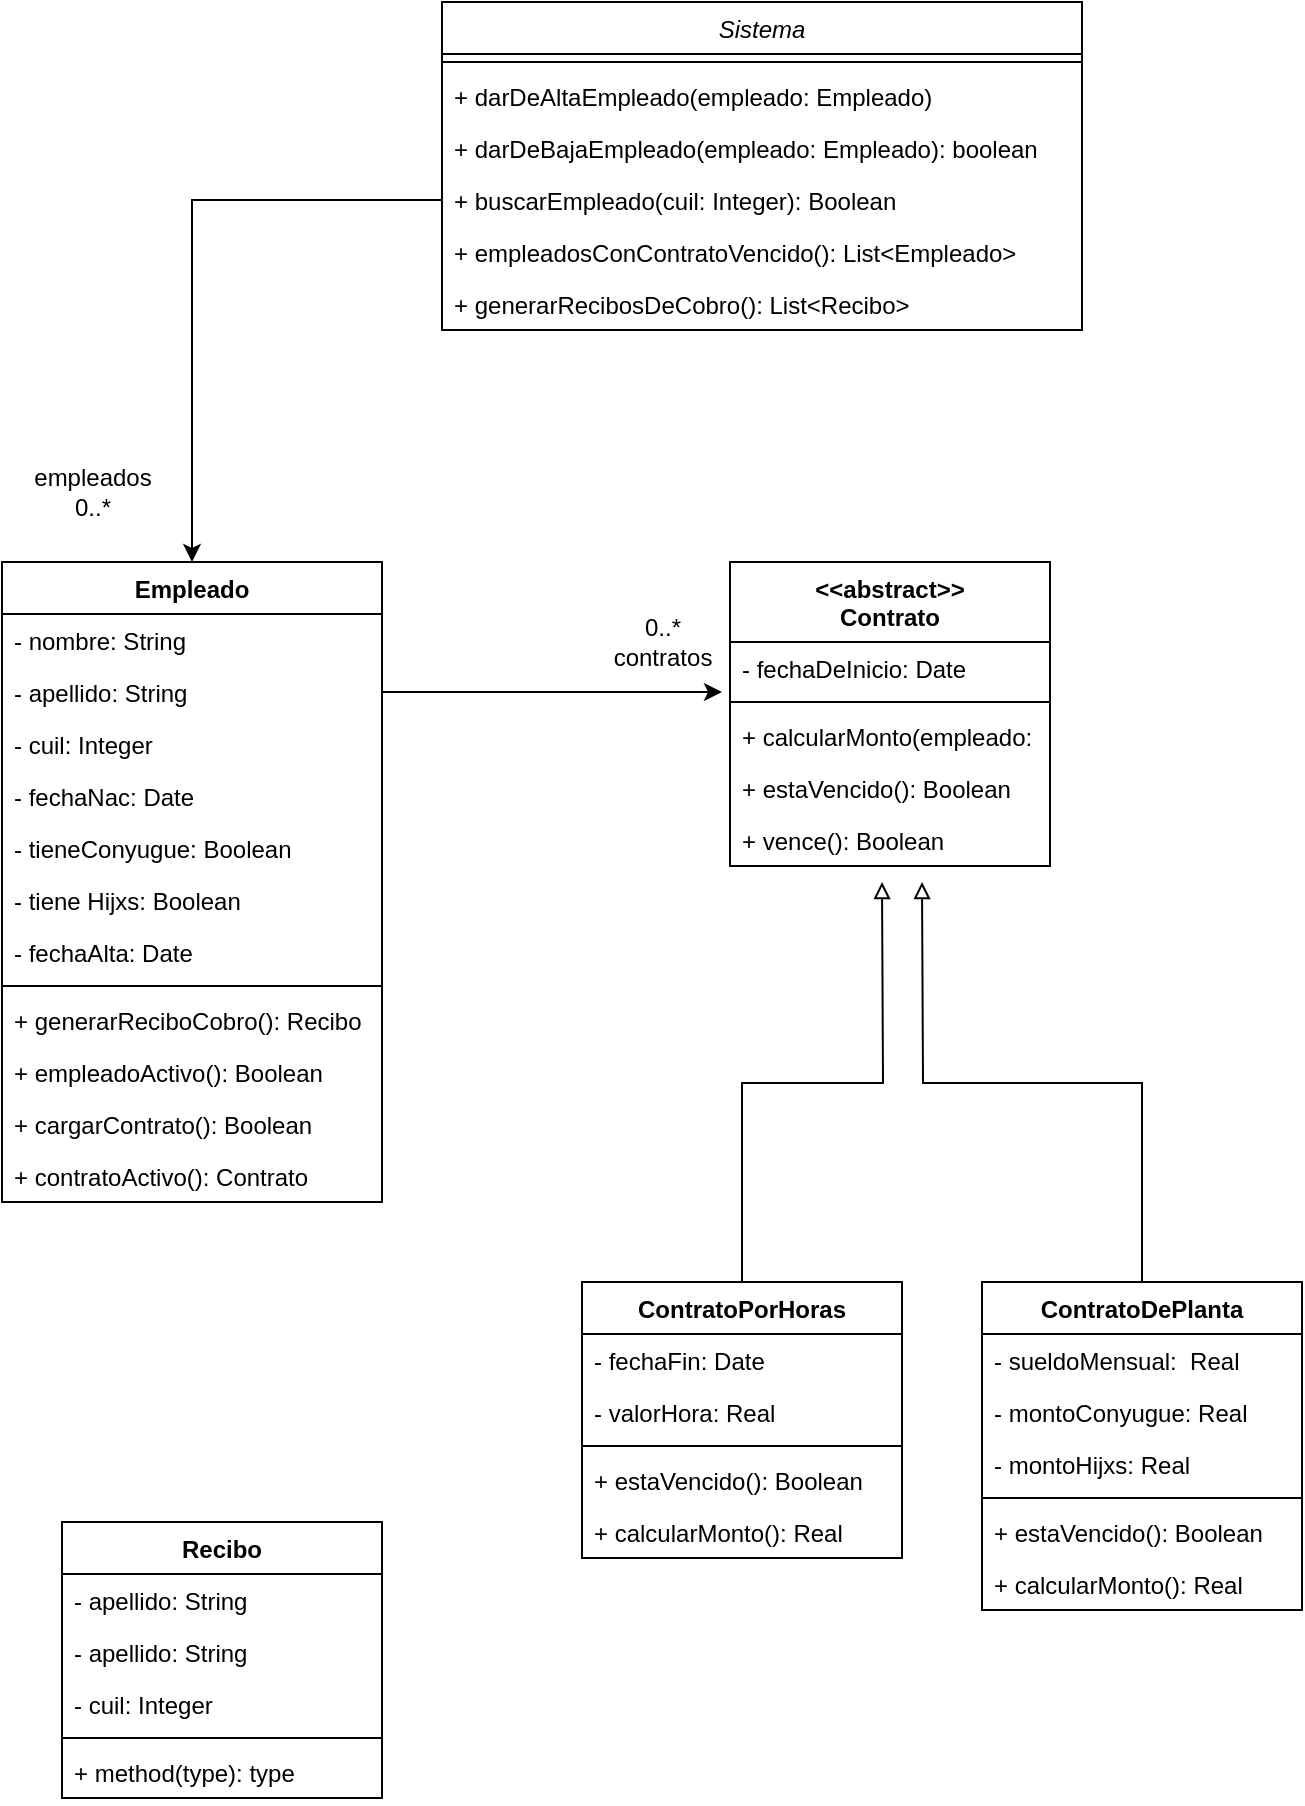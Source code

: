 <mxfile version="20.3.0" type="device"><diagram id="C5RBs43oDa-KdzZeNtuy" name="Page-1"><mxGraphModel dx="1038" dy="689" grid="1" gridSize="10" guides="1" tooltips="1" connect="1" arrows="1" fold="1" page="1" pageScale="1" pageWidth="827" pageHeight="1169" math="0" shadow="0"><root><mxCell id="WIyWlLk6GJQsqaUBKTNV-0"/><mxCell id="WIyWlLk6GJQsqaUBKTNV-1" parent="WIyWlLk6GJQsqaUBKTNV-0"/><mxCell id="zkfFHV4jXpPFQw0GAbJ--0" value="Sistema" style="swimlane;fontStyle=2;align=center;verticalAlign=top;childLayout=stackLayout;horizontal=1;startSize=26;horizontalStack=0;resizeParent=1;resizeLast=0;collapsible=1;marginBottom=0;rounded=0;shadow=0;strokeWidth=1;" parent="WIyWlLk6GJQsqaUBKTNV-1" vertex="1"><mxGeometry x="270" y="90" width="320" height="164" as="geometry"><mxRectangle x="230" y="140" width="160" height="26" as="alternateBounds"/></mxGeometry></mxCell><mxCell id="zkfFHV4jXpPFQw0GAbJ--4" value="" style="line;html=1;strokeWidth=1;align=left;verticalAlign=middle;spacingTop=-1;spacingLeft=3;spacingRight=3;rotatable=0;labelPosition=right;points=[];portConstraint=eastwest;" parent="zkfFHV4jXpPFQw0GAbJ--0" vertex="1"><mxGeometry y="26" width="320" height="8" as="geometry"/></mxCell><mxCell id="zkfFHV4jXpPFQw0GAbJ--5" value="+ darDeAltaEmpleado(empleado: Empleado)" style="text;align=left;verticalAlign=top;spacingLeft=4;spacingRight=4;overflow=hidden;rotatable=0;points=[[0,0.5],[1,0.5]];portConstraint=eastwest;" parent="zkfFHV4jXpPFQw0GAbJ--0" vertex="1"><mxGeometry y="34" width="320" height="26" as="geometry"/></mxCell><mxCell id="WkMQxn9xSiJNmZluqwqv-0" value="+ darDeBajaEmpleado(empleado: Empleado): boolean" style="text;align=left;verticalAlign=top;spacingLeft=4;spacingRight=4;overflow=hidden;rotatable=0;points=[[0,0.5],[1,0.5]];portConstraint=eastwest;" parent="zkfFHV4jXpPFQw0GAbJ--0" vertex="1"><mxGeometry y="60" width="320" height="26" as="geometry"/></mxCell><mxCell id="WkMQxn9xSiJNmZluqwqv-1" value="+ buscarEmpleado(cuil: Integer): Boolean" style="text;align=left;verticalAlign=top;spacingLeft=4;spacingRight=4;overflow=hidden;rotatable=0;points=[[0,0.5],[1,0.5]];portConstraint=eastwest;" parent="zkfFHV4jXpPFQw0GAbJ--0" vertex="1"><mxGeometry y="86" width="320" height="26" as="geometry"/></mxCell><mxCell id="WkMQxn9xSiJNmZluqwqv-3" value="+ empleadosConContratoVencido(): List&lt;Empleado&gt;" style="text;align=left;verticalAlign=top;spacingLeft=4;spacingRight=4;overflow=hidden;rotatable=0;points=[[0,0.5],[1,0.5]];portConstraint=eastwest;" parent="zkfFHV4jXpPFQw0GAbJ--0" vertex="1"><mxGeometry y="112" width="320" height="26" as="geometry"/></mxCell><mxCell id="WkMQxn9xSiJNmZluqwqv-2" value="+ generarRecibosDeCobro(): List&lt;Recibo&gt;" style="text;align=left;verticalAlign=top;spacingLeft=4;spacingRight=4;overflow=hidden;rotatable=0;points=[[0,0.5],[1,0.5]];portConstraint=eastwest;" parent="zkfFHV4jXpPFQw0GAbJ--0" vertex="1"><mxGeometry y="138" width="320" height="26" as="geometry"/></mxCell><mxCell id="WkMQxn9xSiJNmZluqwqv-4" value="Empleado" style="swimlane;fontStyle=1;align=center;verticalAlign=top;childLayout=stackLayout;horizontal=1;startSize=26;horizontalStack=0;resizeParent=1;resizeParentMax=0;resizeLast=0;collapsible=1;marginBottom=0;" parent="WIyWlLk6GJQsqaUBKTNV-1" vertex="1"><mxGeometry x="50" y="370" width="190" height="320" as="geometry"/></mxCell><mxCell id="WkMQxn9xSiJNmZluqwqv-5" value="- nombre: String" style="text;strokeColor=none;fillColor=none;align=left;verticalAlign=top;spacingLeft=4;spacingRight=4;overflow=hidden;rotatable=0;points=[[0,0.5],[1,0.5]];portConstraint=eastwest;" parent="WkMQxn9xSiJNmZluqwqv-4" vertex="1"><mxGeometry y="26" width="190" height="26" as="geometry"/></mxCell><mxCell id="WkMQxn9xSiJNmZluqwqv-16" value="- apellido: String" style="text;strokeColor=none;fillColor=none;align=left;verticalAlign=top;spacingLeft=4;spacingRight=4;overflow=hidden;rotatable=0;points=[[0,0.5],[1,0.5]];portConstraint=eastwest;" parent="WkMQxn9xSiJNmZluqwqv-4" vertex="1"><mxGeometry y="52" width="190" height="26" as="geometry"/></mxCell><mxCell id="WkMQxn9xSiJNmZluqwqv-10" value="- cuil: Integer" style="text;strokeColor=none;fillColor=none;align=left;verticalAlign=top;spacingLeft=4;spacingRight=4;overflow=hidden;rotatable=0;points=[[0,0.5],[1,0.5]];portConstraint=eastwest;" parent="WkMQxn9xSiJNmZluqwqv-4" vertex="1"><mxGeometry y="78" width="190" height="26" as="geometry"/></mxCell><mxCell id="WkMQxn9xSiJNmZluqwqv-17" value="- fechaNac: Date" style="text;strokeColor=none;fillColor=none;align=left;verticalAlign=top;spacingLeft=4;spacingRight=4;overflow=hidden;rotatable=0;points=[[0,0.5],[1,0.5]];portConstraint=eastwest;" parent="WkMQxn9xSiJNmZluqwqv-4" vertex="1"><mxGeometry y="104" width="190" height="26" as="geometry"/></mxCell><mxCell id="WkMQxn9xSiJNmZluqwqv-19" value="- tieneConyugue: Boolean" style="text;strokeColor=none;fillColor=none;align=left;verticalAlign=top;spacingLeft=4;spacingRight=4;overflow=hidden;rotatable=0;points=[[0,0.5],[1,0.5]];portConstraint=eastwest;" parent="WkMQxn9xSiJNmZluqwqv-4" vertex="1"><mxGeometry y="130" width="190" height="26" as="geometry"/></mxCell><mxCell id="WkMQxn9xSiJNmZluqwqv-20" value="- tiene Hijxs: Boolean" style="text;strokeColor=none;fillColor=none;align=left;verticalAlign=top;spacingLeft=4;spacingRight=4;overflow=hidden;rotatable=0;points=[[0,0.5],[1,0.5]];portConstraint=eastwest;" parent="WkMQxn9xSiJNmZluqwqv-4" vertex="1"><mxGeometry y="156" width="190" height="26" as="geometry"/></mxCell><mxCell id="WkMQxn9xSiJNmZluqwqv-18" value="- fechaAlta: Date" style="text;strokeColor=none;fillColor=none;align=left;verticalAlign=top;spacingLeft=4;spacingRight=4;overflow=hidden;rotatable=0;points=[[0,0.5],[1,0.5]];portConstraint=eastwest;" parent="WkMQxn9xSiJNmZluqwqv-4" vertex="1"><mxGeometry y="182" width="190" height="26" as="geometry"/></mxCell><mxCell id="WkMQxn9xSiJNmZluqwqv-6" value="" style="line;strokeWidth=1;fillColor=none;align=left;verticalAlign=middle;spacingTop=-1;spacingLeft=3;spacingRight=3;rotatable=0;labelPosition=right;points=[];portConstraint=eastwest;" parent="WkMQxn9xSiJNmZluqwqv-4" vertex="1"><mxGeometry y="208" width="190" height="8" as="geometry"/></mxCell><mxCell id="WkMQxn9xSiJNmZluqwqv-7" value="+ generarReciboCobro(): Recibo" style="text;strokeColor=none;fillColor=none;align=left;verticalAlign=top;spacingLeft=4;spacingRight=4;overflow=hidden;rotatable=0;points=[[0,0.5],[1,0.5]];portConstraint=eastwest;" parent="WkMQxn9xSiJNmZluqwqv-4" vertex="1"><mxGeometry y="216" width="190" height="26" as="geometry"/></mxCell><mxCell id="WkMQxn9xSiJNmZluqwqv-21" value="+ empleadoActivo(): Boolean" style="text;strokeColor=none;fillColor=none;align=left;verticalAlign=top;spacingLeft=4;spacingRight=4;overflow=hidden;rotatable=0;points=[[0,0.5],[1,0.5]];portConstraint=eastwest;" parent="WkMQxn9xSiJNmZluqwqv-4" vertex="1"><mxGeometry y="242" width="190" height="26" as="geometry"/></mxCell><mxCell id="WkMQxn9xSiJNmZluqwqv-22" value="+ cargarContrato(): Boolean" style="text;strokeColor=none;fillColor=none;align=left;verticalAlign=top;spacingLeft=4;spacingRight=4;overflow=hidden;rotatable=0;points=[[0,0.5],[1,0.5]];portConstraint=eastwest;" parent="WkMQxn9xSiJNmZluqwqv-4" vertex="1"><mxGeometry y="268" width="190" height="26" as="geometry"/></mxCell><mxCell id="WkMQxn9xSiJNmZluqwqv-23" value="+ contratoActivo(): Contrato" style="text;strokeColor=none;fillColor=none;align=left;verticalAlign=top;spacingLeft=4;spacingRight=4;overflow=hidden;rotatable=0;points=[[0,0.5],[1,0.5]];portConstraint=eastwest;" parent="WkMQxn9xSiJNmZluqwqv-4" vertex="1"><mxGeometry y="294" width="190" height="26" as="geometry"/></mxCell><mxCell id="WkMQxn9xSiJNmZluqwqv-8" style="edgeStyle=orthogonalEdgeStyle;rounded=0;orthogonalLoop=1;jettySize=auto;html=1;exitX=0;exitY=0.5;exitDx=0;exitDy=0;entryX=0.5;entryY=0;entryDx=0;entryDy=0;" parent="WIyWlLk6GJQsqaUBKTNV-1" source="WkMQxn9xSiJNmZluqwqv-1" target="WkMQxn9xSiJNmZluqwqv-4" edge="1"><mxGeometry relative="1" as="geometry"/></mxCell><mxCell id="WkMQxn9xSiJNmZluqwqv-9" value="empleados&lt;br&gt;0..*" style="text;html=1;align=center;verticalAlign=middle;resizable=0;points=[];autosize=1;strokeColor=none;fillColor=none;" parent="WIyWlLk6GJQsqaUBKTNV-1" vertex="1"><mxGeometry x="60" y="320" width="70" height="30" as="geometry"/></mxCell><mxCell id="WkMQxn9xSiJNmZluqwqv-24" value="&lt;&lt;abstract&gt;&gt;&#10;Contrato" style="swimlane;fontStyle=1;align=center;verticalAlign=top;childLayout=stackLayout;horizontal=1;startSize=40;horizontalStack=0;resizeParent=1;resizeParentMax=0;resizeLast=0;collapsible=1;marginBottom=0;" parent="WIyWlLk6GJQsqaUBKTNV-1" vertex="1"><mxGeometry x="414" y="370" width="160" height="152" as="geometry"/></mxCell><mxCell id="WkMQxn9xSiJNmZluqwqv-25" value="- fechaDeInicio: Date" style="text;strokeColor=none;fillColor=none;align=left;verticalAlign=top;spacingLeft=4;spacingRight=4;overflow=hidden;rotatable=0;points=[[0,0.5],[1,0.5]];portConstraint=eastwest;" parent="WkMQxn9xSiJNmZluqwqv-24" vertex="1"><mxGeometry y="40" width="160" height="26" as="geometry"/></mxCell><mxCell id="WkMQxn9xSiJNmZluqwqv-26" value="" style="line;strokeWidth=1;fillColor=none;align=left;verticalAlign=middle;spacingTop=-1;spacingLeft=3;spacingRight=3;rotatable=0;labelPosition=right;points=[];portConstraint=eastwest;" parent="WkMQxn9xSiJNmZluqwqv-24" vertex="1"><mxGeometry y="66" width="160" height="8" as="geometry"/></mxCell><mxCell id="WkMQxn9xSiJNmZluqwqv-29" value="+ calcularMonto(empleado: Empleado): Real" style="text;strokeColor=none;fillColor=none;align=left;verticalAlign=top;spacingLeft=4;spacingRight=4;overflow=hidden;rotatable=0;points=[[0,0.5],[1,0.5]];portConstraint=eastwest;" parent="WkMQxn9xSiJNmZluqwqv-24" vertex="1"><mxGeometry y="74" width="160" height="26" as="geometry"/></mxCell><mxCell id="WkMQxn9xSiJNmZluqwqv-27" value="+ estaVencido(): Boolean" style="text;strokeColor=none;fillColor=none;align=left;verticalAlign=top;spacingLeft=4;spacingRight=4;overflow=hidden;rotatable=0;points=[[0,0.5],[1,0.5]];portConstraint=eastwest;" parent="WkMQxn9xSiJNmZluqwqv-24" vertex="1"><mxGeometry y="100" width="160" height="26" as="geometry"/></mxCell><mxCell id="WkMQxn9xSiJNmZluqwqv-28" value="+ vence(): Boolean" style="text;strokeColor=none;fillColor=none;align=left;verticalAlign=top;spacingLeft=4;spacingRight=4;overflow=hidden;rotatable=0;points=[[0,0.5],[1,0.5]];portConstraint=eastwest;" parent="WkMQxn9xSiJNmZluqwqv-24" vertex="1"><mxGeometry y="126" width="160" height="26" as="geometry"/></mxCell><mxCell id="WkMQxn9xSiJNmZluqwqv-50" style="edgeStyle=orthogonalEdgeStyle;rounded=0;orthogonalLoop=1;jettySize=auto;html=1;exitX=0.5;exitY=0;exitDx=0;exitDy=0;endArrow=block;endFill=0;" parent="WIyWlLk6GJQsqaUBKTNV-1" source="WkMQxn9xSiJNmZluqwqv-36" edge="1"><mxGeometry relative="1" as="geometry"><mxPoint x="490" y="530" as="targetPoint"/></mxGeometry></mxCell><mxCell id="WkMQxn9xSiJNmZluqwqv-36" value="ContratoPorHoras" style="swimlane;fontStyle=1;align=center;verticalAlign=top;childLayout=stackLayout;horizontal=1;startSize=26;horizontalStack=0;resizeParent=1;resizeParentMax=0;resizeLast=0;collapsible=1;marginBottom=0;" parent="WIyWlLk6GJQsqaUBKTNV-1" vertex="1"><mxGeometry x="340" y="730" width="160" height="138" as="geometry"/></mxCell><mxCell id="WkMQxn9xSiJNmZluqwqv-37" value="- fechaFin: Date" style="text;strokeColor=none;fillColor=none;align=left;verticalAlign=top;spacingLeft=4;spacingRight=4;overflow=hidden;rotatable=0;points=[[0,0.5],[1,0.5]];portConstraint=eastwest;" parent="WkMQxn9xSiJNmZluqwqv-36" vertex="1"><mxGeometry y="26" width="160" height="26" as="geometry"/></mxCell><mxCell id="WkMQxn9xSiJNmZluqwqv-40" value="- valorHora: Real" style="text;strokeColor=none;fillColor=none;align=left;verticalAlign=top;spacingLeft=4;spacingRight=4;overflow=hidden;rotatable=0;points=[[0,0.5],[1,0.5]];portConstraint=eastwest;" parent="WkMQxn9xSiJNmZluqwqv-36" vertex="1"><mxGeometry y="52" width="160" height="26" as="geometry"/></mxCell><mxCell id="WkMQxn9xSiJNmZluqwqv-38" value="" style="line;strokeWidth=1;fillColor=none;align=left;verticalAlign=middle;spacingTop=-1;spacingLeft=3;spacingRight=3;rotatable=0;labelPosition=right;points=[];portConstraint=eastwest;" parent="WkMQxn9xSiJNmZluqwqv-36" vertex="1"><mxGeometry y="78" width="160" height="8" as="geometry"/></mxCell><mxCell id="WkMQxn9xSiJNmZluqwqv-39" value="+ estaVencido(): Boolean" style="text;strokeColor=none;fillColor=none;align=left;verticalAlign=top;spacingLeft=4;spacingRight=4;overflow=hidden;rotatable=0;points=[[0,0.5],[1,0.5]];portConstraint=eastwest;" parent="WkMQxn9xSiJNmZluqwqv-36" vertex="1"><mxGeometry y="86" width="160" height="26" as="geometry"/></mxCell><mxCell id="WkMQxn9xSiJNmZluqwqv-41" value="+ calcularMonto(): Real" style="text;strokeColor=none;fillColor=none;align=left;verticalAlign=top;spacingLeft=4;spacingRight=4;overflow=hidden;rotatable=0;points=[[0,0.5],[1,0.5]];portConstraint=eastwest;" parent="WkMQxn9xSiJNmZluqwqv-36" vertex="1"><mxGeometry y="112" width="160" height="26" as="geometry"/></mxCell><mxCell id="WkMQxn9xSiJNmZluqwqv-51" style="edgeStyle=orthogonalEdgeStyle;rounded=0;orthogonalLoop=1;jettySize=auto;html=1;exitX=0.5;exitY=0;exitDx=0;exitDy=0;endArrow=block;endFill=0;" parent="WIyWlLk6GJQsqaUBKTNV-1" source="WkMQxn9xSiJNmZluqwqv-42" edge="1"><mxGeometry relative="1" as="geometry"><mxPoint x="510" y="530" as="targetPoint"/></mxGeometry></mxCell><mxCell id="WkMQxn9xSiJNmZluqwqv-42" value="ContratoDePlanta" style="swimlane;fontStyle=1;align=center;verticalAlign=top;childLayout=stackLayout;horizontal=1;startSize=26;horizontalStack=0;resizeParent=1;resizeParentMax=0;resizeLast=0;collapsible=1;marginBottom=0;" parent="WIyWlLk6GJQsqaUBKTNV-1" vertex="1"><mxGeometry x="540" y="730" width="160" height="164" as="geometry"/></mxCell><mxCell id="WkMQxn9xSiJNmZluqwqv-48" value="- sueldoMensual:  Real" style="text;strokeColor=none;fillColor=none;align=left;verticalAlign=top;spacingLeft=4;spacingRight=4;overflow=hidden;rotatable=0;points=[[0,0.5],[1,0.5]];portConstraint=eastwest;" parent="WkMQxn9xSiJNmZluqwqv-42" vertex="1"><mxGeometry y="26" width="160" height="26" as="geometry"/></mxCell><mxCell id="WkMQxn9xSiJNmZluqwqv-44" value="- montoConyugue: Real" style="text;strokeColor=none;fillColor=none;align=left;verticalAlign=top;spacingLeft=4;spacingRight=4;overflow=hidden;rotatable=0;points=[[0,0.5],[1,0.5]];portConstraint=eastwest;" parent="WkMQxn9xSiJNmZluqwqv-42" vertex="1"><mxGeometry y="52" width="160" height="26" as="geometry"/></mxCell><mxCell id="WkMQxn9xSiJNmZluqwqv-49" value="- montoHijxs: Real" style="text;strokeColor=none;fillColor=none;align=left;verticalAlign=top;spacingLeft=4;spacingRight=4;overflow=hidden;rotatable=0;points=[[0,0.5],[1,0.5]];portConstraint=eastwest;" parent="WkMQxn9xSiJNmZluqwqv-42" vertex="1"><mxGeometry y="78" width="160" height="26" as="geometry"/></mxCell><mxCell id="WkMQxn9xSiJNmZluqwqv-45" value="" style="line;strokeWidth=1;fillColor=none;align=left;verticalAlign=middle;spacingTop=-1;spacingLeft=3;spacingRight=3;rotatable=0;labelPosition=right;points=[];portConstraint=eastwest;" parent="WkMQxn9xSiJNmZluqwqv-42" vertex="1"><mxGeometry y="104" width="160" height="8" as="geometry"/></mxCell><mxCell id="WkMQxn9xSiJNmZluqwqv-46" value="+ estaVencido(): Boolean" style="text;strokeColor=none;fillColor=none;align=left;verticalAlign=top;spacingLeft=4;spacingRight=4;overflow=hidden;rotatable=0;points=[[0,0.5],[1,0.5]];portConstraint=eastwest;" parent="WkMQxn9xSiJNmZluqwqv-42" vertex="1"><mxGeometry y="112" width="160" height="26" as="geometry"/></mxCell><mxCell id="WkMQxn9xSiJNmZluqwqv-47" value="+ calcularMonto(): Real" style="text;strokeColor=none;fillColor=none;align=left;verticalAlign=top;spacingLeft=4;spacingRight=4;overflow=hidden;rotatable=0;points=[[0,0.5],[1,0.5]];portConstraint=eastwest;" parent="WkMQxn9xSiJNmZluqwqv-42" vertex="1"><mxGeometry y="138" width="160" height="26" as="geometry"/></mxCell><mxCell id="WkMQxn9xSiJNmZluqwqv-52" style="edgeStyle=orthogonalEdgeStyle;rounded=0;orthogonalLoop=1;jettySize=auto;html=1;exitX=1;exitY=0.5;exitDx=0;exitDy=0;endArrow=classic;endFill=1;" parent="WIyWlLk6GJQsqaUBKTNV-1" source="WkMQxn9xSiJNmZluqwqv-16" edge="1"><mxGeometry relative="1" as="geometry"><mxPoint x="410" y="435" as="targetPoint"/></mxGeometry></mxCell><mxCell id="WkMQxn9xSiJNmZluqwqv-53" value="0..*&lt;br&gt;contratos" style="text;html=1;align=center;verticalAlign=middle;resizable=0;points=[];autosize=1;strokeColor=none;fillColor=none;" parent="WIyWlLk6GJQsqaUBKTNV-1" vertex="1"><mxGeometry x="350" y="395" width="60" height="30" as="geometry"/></mxCell><mxCell id="WkMQxn9xSiJNmZluqwqv-54" value="Recibo" style="swimlane;fontStyle=1;align=center;verticalAlign=top;childLayout=stackLayout;horizontal=1;startSize=26;horizontalStack=0;resizeParent=1;resizeParentMax=0;resizeLast=0;collapsible=1;marginBottom=0;" parent="WIyWlLk6GJQsqaUBKTNV-1" vertex="1"><mxGeometry x="80" y="850" width="160" height="138" as="geometry"/></mxCell><mxCell id="WkMQxn9xSiJNmZluqwqv-59" value="- apellido: String" style="text;strokeColor=none;fillColor=none;align=left;verticalAlign=top;spacingLeft=4;spacingRight=4;overflow=hidden;rotatable=0;points=[[0,0.5],[1,0.5]];portConstraint=eastwest;" parent="WkMQxn9xSiJNmZluqwqv-54" vertex="1"><mxGeometry y="26" width="160" height="26" as="geometry"/></mxCell><mxCell id="WkMQxn9xSiJNmZluqwqv-58" value="- apellido: String" style="text;strokeColor=none;fillColor=none;align=left;verticalAlign=top;spacingLeft=4;spacingRight=4;overflow=hidden;rotatable=0;points=[[0,0.5],[1,0.5]];portConstraint=eastwest;" parent="WkMQxn9xSiJNmZluqwqv-54" vertex="1"><mxGeometry y="52" width="160" height="26" as="geometry"/></mxCell><mxCell id="WkMQxn9xSiJNmZluqwqv-60" value="- cuil: Integer" style="text;strokeColor=none;fillColor=none;align=left;verticalAlign=top;spacingLeft=4;spacingRight=4;overflow=hidden;rotatable=0;points=[[0,0.5],[1,0.5]];portConstraint=eastwest;" parent="WkMQxn9xSiJNmZluqwqv-54" vertex="1"><mxGeometry y="78" width="160" height="26" as="geometry"/></mxCell><mxCell id="WkMQxn9xSiJNmZluqwqv-56" value="" style="line;strokeWidth=1;fillColor=none;align=left;verticalAlign=middle;spacingTop=-1;spacingLeft=3;spacingRight=3;rotatable=0;labelPosition=right;points=[];portConstraint=eastwest;" parent="WkMQxn9xSiJNmZluqwqv-54" vertex="1"><mxGeometry y="104" width="160" height="8" as="geometry"/></mxCell><mxCell id="WkMQxn9xSiJNmZluqwqv-57" value="+ method(type): type" style="text;strokeColor=none;fillColor=none;align=left;verticalAlign=top;spacingLeft=4;spacingRight=4;overflow=hidden;rotatable=0;points=[[0,0.5],[1,0.5]];portConstraint=eastwest;" parent="WkMQxn9xSiJNmZluqwqv-54" vertex="1"><mxGeometry y="112" width="160" height="26" as="geometry"/></mxCell></root></mxGraphModel></diagram></mxfile>